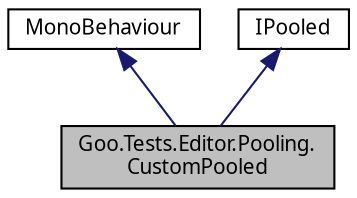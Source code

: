 digraph "Goo.Tests.Editor.Pooling.CustomPooled"
{
 // LATEX_PDF_SIZE
  edge [fontname="Calibrii",fontsize="10",labelfontname="Calibrii",labelfontsize="10"];
  node [fontname="Calibrii",fontsize="10",shape=record];
  Node1 [label="Goo.Tests.Editor.Pooling.\lCustomPooled",height=0.2,width=0.4,color="black", fillcolor="grey75", style="filled", fontcolor="black",tooltip=" "];
  Node2 -> Node1 [dir="back",color="midnightblue",fontsize="10",style="solid",fontname="Calibrii"];
  Node2 [label="MonoBehaviour",height=0.2,width=0.4,color="black", fillcolor="white", style="filled",tooltip=" "];
  Node3 -> Node1 [dir="back",color="midnightblue",fontsize="10",style="solid",fontname="Calibrii"];
  Node3 [label="IPooled",height=0.2,width=0.4,color="black", fillcolor="white", style="filled",URL="$d8/ddc/interfaceGoo_1_1Tools_1_1Pooling_1_1IPooled.html",tooltip=" "];
}
